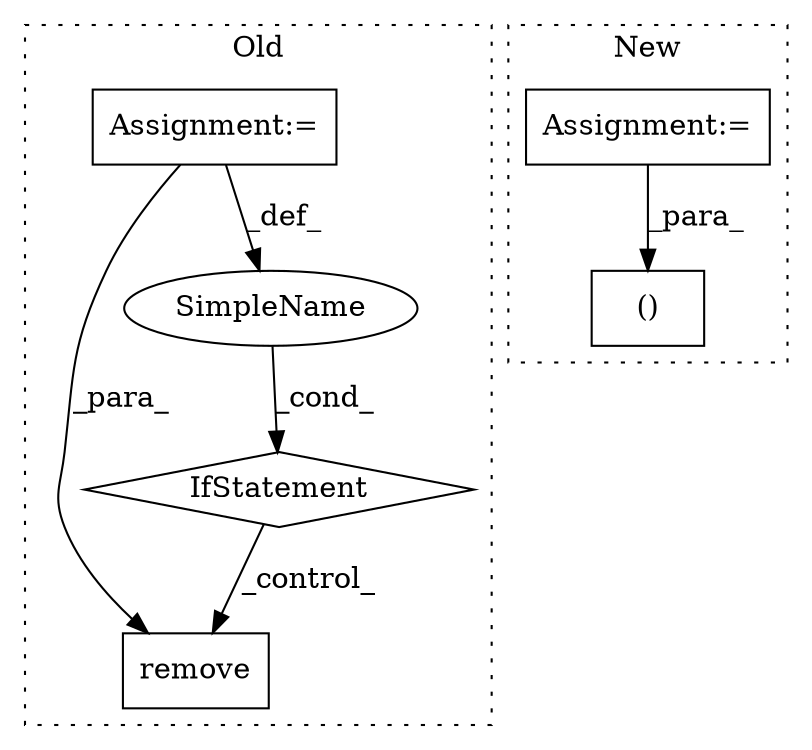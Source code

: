 digraph G {
subgraph cluster0 {
1 [label="remove" a="32" s="988,998" l="7,1" shape="box"];
4 [label="IfStatement" a="25" s="919,940" l="4,2" shape="diamond"];
5 [label="SimpleName" a="42" s="" l="" shape="ellipse"];
6 [label="Assignment:=" a="7" s="842,909" l="53,2" shape="box"];
label = "Old";
style="dotted";
}
subgraph cluster1 {
2 [label="()" a="106" s="866" l="43" shape="box"];
3 [label="Assignment:=" a="7" s="968" l="43" shape="box"];
label = "New";
style="dotted";
}
3 -> 2 [label="_para_"];
4 -> 1 [label="_control_"];
5 -> 4 [label="_cond_"];
6 -> 1 [label="_para_"];
6 -> 5 [label="_def_"];
}